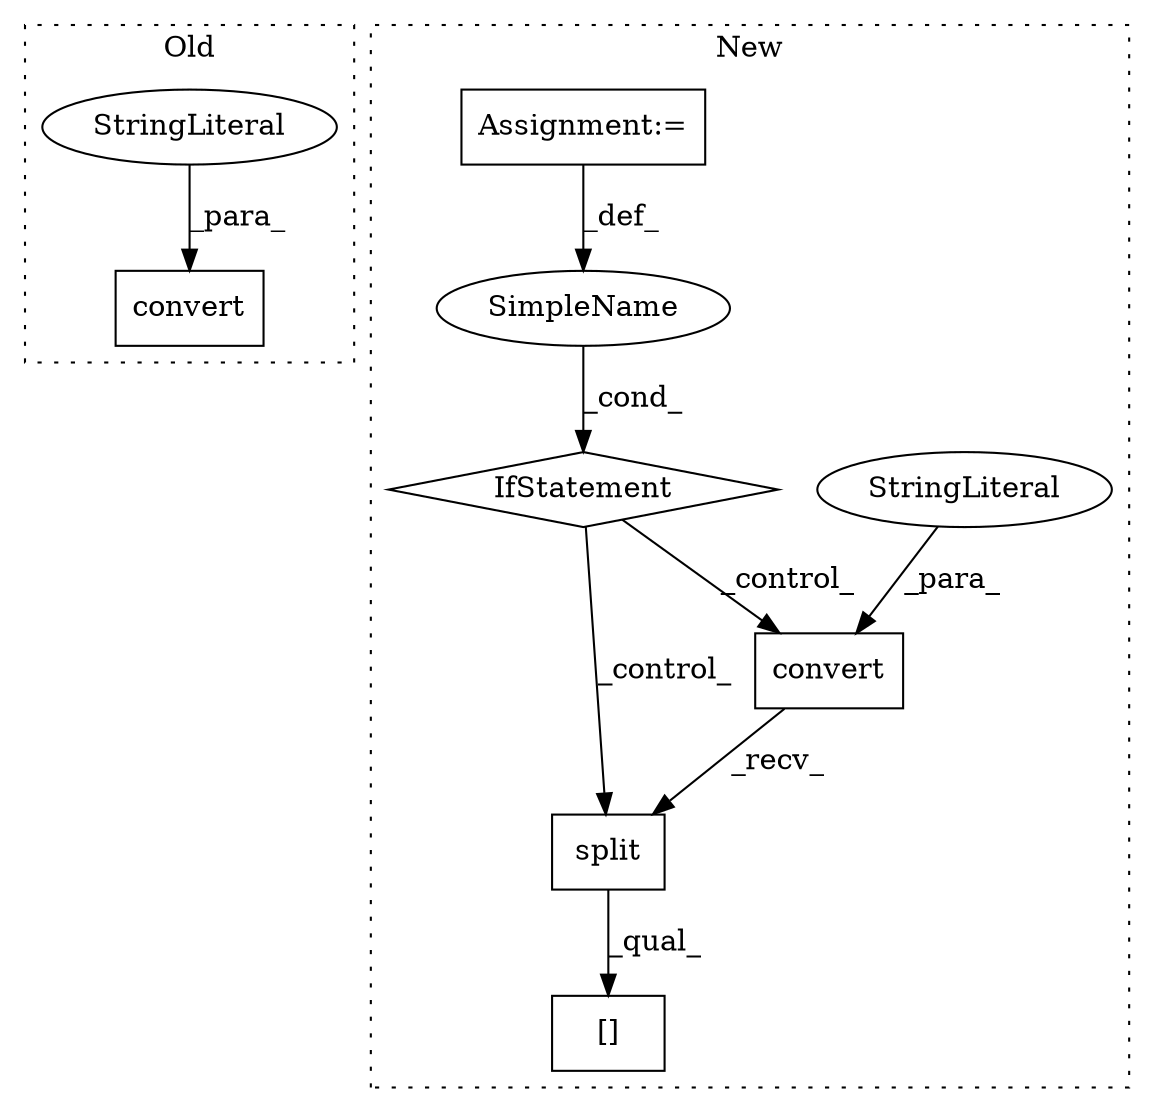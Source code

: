 digraph G {
subgraph cluster0 {
1 [label="convert" a="32" s="2518,2531" l="8,1" shape="box"];
7 [label="StringLiteral" a="45" s="2526" l="5" shape="ellipse"];
label = "Old";
style="dotted";
}
subgraph cluster1 {
2 [label="split" a="32" s="2968" l="7" shape="box"];
3 [label="[]" a="2" s="2964,2978" l="12,1" shape="box"];
4 [label="convert" a="32" s="2838,2852" l="8,1" shape="box"];
5 [label="SimpleName" a="42" s="" l="" shape="ellipse"];
6 [label="StringLiteral" a="45" s="2846" l="6" shape="ellipse"];
8 [label="IfStatement" a="25" s="2747,2791" l="8,3" shape="diamond"];
9 [label="Assignment:=" a="7" s="2732" l="1" shape="box"];
label = "New";
style="dotted";
}
2 -> 3 [label="_qual_"];
4 -> 2 [label="_recv_"];
5 -> 8 [label="_cond_"];
6 -> 4 [label="_para_"];
7 -> 1 [label="_para_"];
8 -> 2 [label="_control_"];
8 -> 4 [label="_control_"];
9 -> 5 [label="_def_"];
}